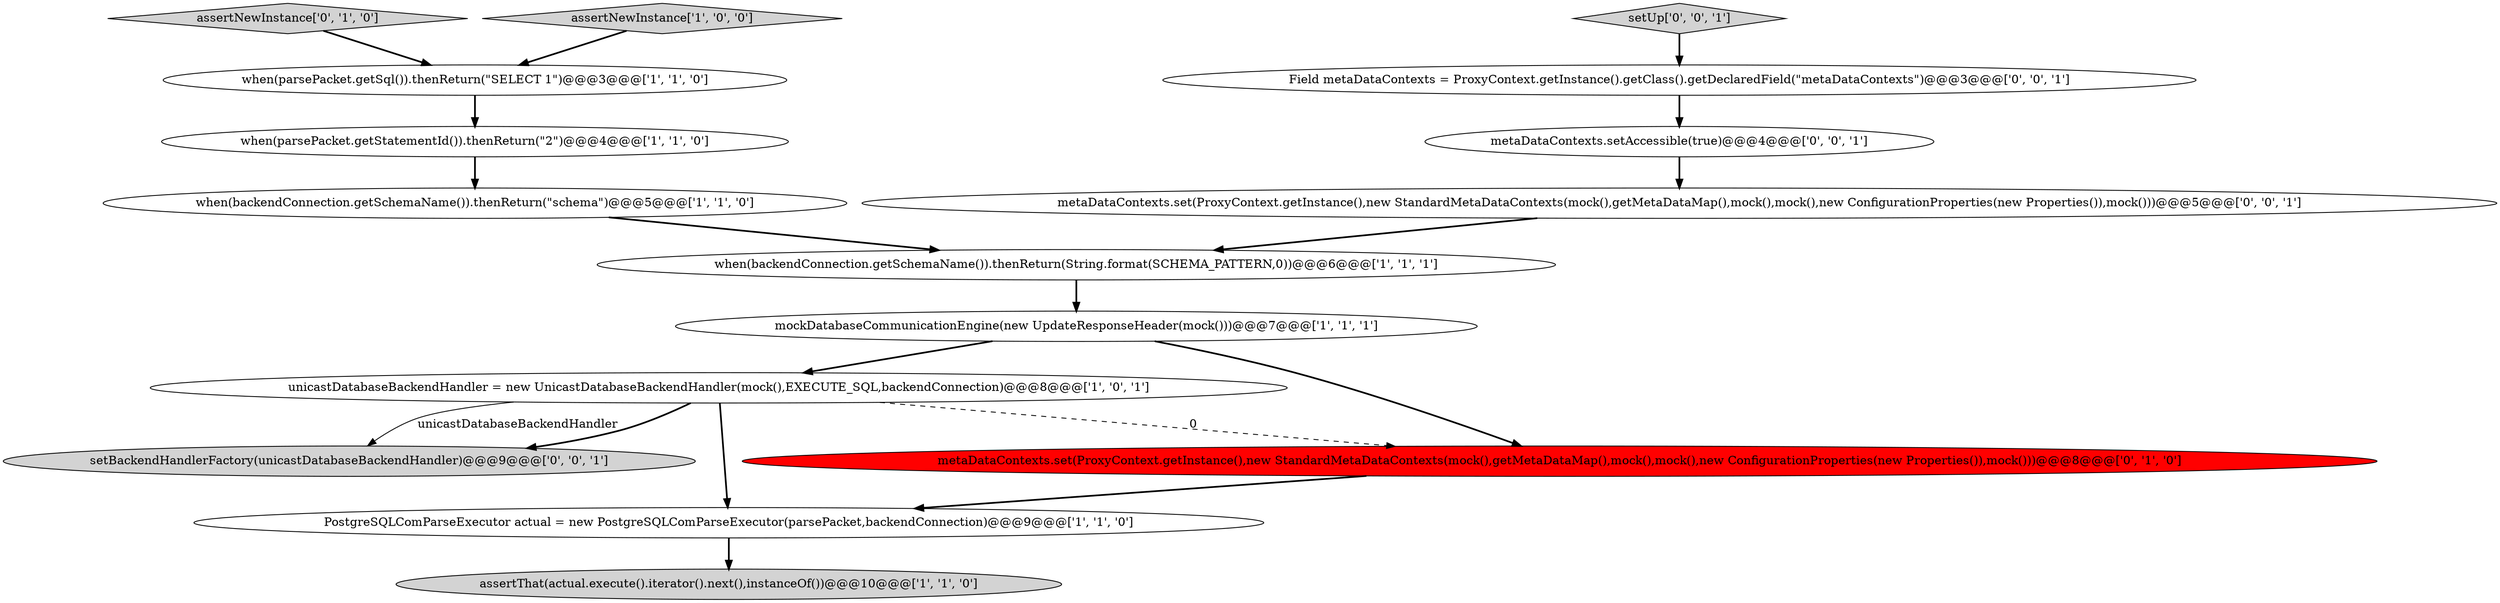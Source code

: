 digraph {
10 [style = filled, label = "assertNewInstance['0', '1', '0']", fillcolor = lightgray, shape = diamond image = "AAA0AAABBB2BBB"];
15 [style = filled, label = "metaDataContexts.setAccessible(true)@@@4@@@['0', '0', '1']", fillcolor = white, shape = ellipse image = "AAA0AAABBB3BBB"];
13 [style = filled, label = "metaDataContexts.set(ProxyContext.getInstance(),new StandardMetaDataContexts(mock(),getMetaDataMap(),mock(),mock(),new ConfigurationProperties(new Properties()),mock()))@@@5@@@['0', '0', '1']", fillcolor = white, shape = ellipse image = "AAA0AAABBB3BBB"];
4 [style = filled, label = "when(parsePacket.getStatementId()).thenReturn(\"2\")@@@4@@@['1', '1', '0']", fillcolor = white, shape = ellipse image = "AAA0AAABBB1BBB"];
12 [style = filled, label = "setBackendHandlerFactory(unicastDatabaseBackendHandler)@@@9@@@['0', '0', '1']", fillcolor = lightgray, shape = ellipse image = "AAA0AAABBB3BBB"];
14 [style = filled, label = "Field metaDataContexts = ProxyContext.getInstance().getClass().getDeclaredField(\"metaDataContexts\")@@@3@@@['0', '0', '1']", fillcolor = white, shape = ellipse image = "AAA0AAABBB3BBB"];
6 [style = filled, label = "when(parsePacket.getSql()).thenReturn(\"SELECT 1\")@@@3@@@['1', '1', '0']", fillcolor = white, shape = ellipse image = "AAA0AAABBB1BBB"];
2 [style = filled, label = "assertThat(actual.execute().iterator().next(),instanceOf())@@@10@@@['1', '1', '0']", fillcolor = lightgray, shape = ellipse image = "AAA0AAABBB1BBB"];
7 [style = filled, label = "unicastDatabaseBackendHandler = new UnicastDatabaseBackendHandler(mock(),EXECUTE_SQL,backendConnection)@@@8@@@['1', '0', '1']", fillcolor = white, shape = ellipse image = "AAA0AAABBB1BBB"];
9 [style = filled, label = "metaDataContexts.set(ProxyContext.getInstance(),new StandardMetaDataContexts(mock(),getMetaDataMap(),mock(),mock(),new ConfigurationProperties(new Properties()),mock()))@@@8@@@['0', '1', '0']", fillcolor = red, shape = ellipse image = "AAA1AAABBB2BBB"];
11 [style = filled, label = "setUp['0', '0', '1']", fillcolor = lightgray, shape = diamond image = "AAA0AAABBB3BBB"];
3 [style = filled, label = "when(backendConnection.getSchemaName()).thenReturn(String.format(SCHEMA_PATTERN,0))@@@6@@@['1', '1', '1']", fillcolor = white, shape = ellipse image = "AAA0AAABBB1BBB"];
0 [style = filled, label = "assertNewInstance['1', '0', '0']", fillcolor = lightgray, shape = diamond image = "AAA0AAABBB1BBB"];
5 [style = filled, label = "mockDatabaseCommunicationEngine(new UpdateResponseHeader(mock()))@@@7@@@['1', '1', '1']", fillcolor = white, shape = ellipse image = "AAA0AAABBB1BBB"];
1 [style = filled, label = "PostgreSQLComParseExecutor actual = new PostgreSQLComParseExecutor(parsePacket,backendConnection)@@@9@@@['1', '1', '0']", fillcolor = white, shape = ellipse image = "AAA0AAABBB1BBB"];
8 [style = filled, label = "when(backendConnection.getSchemaName()).thenReturn(\"schema\")@@@5@@@['1', '1', '0']", fillcolor = white, shape = ellipse image = "AAA0AAABBB1BBB"];
5->7 [style = bold, label=""];
4->8 [style = bold, label=""];
6->4 [style = bold, label=""];
14->15 [style = bold, label=""];
3->5 [style = bold, label=""];
1->2 [style = bold, label=""];
15->13 [style = bold, label=""];
7->1 [style = bold, label=""];
7->12 [style = solid, label="unicastDatabaseBackendHandler"];
9->1 [style = bold, label=""];
5->9 [style = bold, label=""];
13->3 [style = bold, label=""];
11->14 [style = bold, label=""];
0->6 [style = bold, label=""];
7->12 [style = bold, label=""];
10->6 [style = bold, label=""];
7->9 [style = dashed, label="0"];
8->3 [style = bold, label=""];
}
